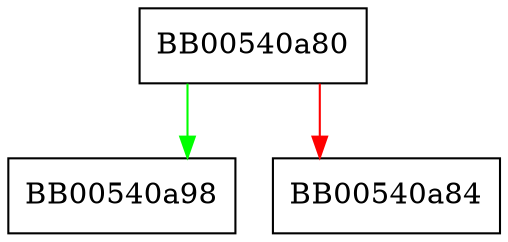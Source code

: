 digraph BN_signed_bn2native {
  node [shape="box"];
  graph [splines=ortho];
  BB00540a80 -> BB00540a98 [color="green"];
  BB00540a80 -> BB00540a84 [color="red"];
}